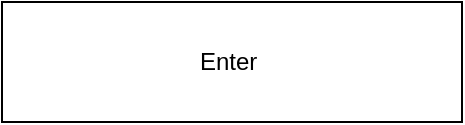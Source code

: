 <mxfile version="23.1.2" type="github">
  <diagram name="Page-1" id="64HwCNe9Cav_H72E_z2v">
    <mxGraphModel dx="1426" dy="781" grid="1" gridSize="10" guides="1" tooltips="1" connect="1" arrows="1" fold="1" page="1" pageScale="1" pageWidth="827" pageHeight="1169" math="0" shadow="0">
      <root>
        <mxCell id="0" />
        <mxCell id="1" parent="0" />
        <mxCell id="_3qhz8A-h-5DpeC6qB2I-1" value="Enter&amp;nbsp;" style="rounded=0;whiteSpace=wrap;html=1;" vertex="1" parent="1">
          <mxGeometry x="310" y="140" width="230" height="60" as="geometry" />
        </mxCell>
      </root>
    </mxGraphModel>
  </diagram>
</mxfile>
